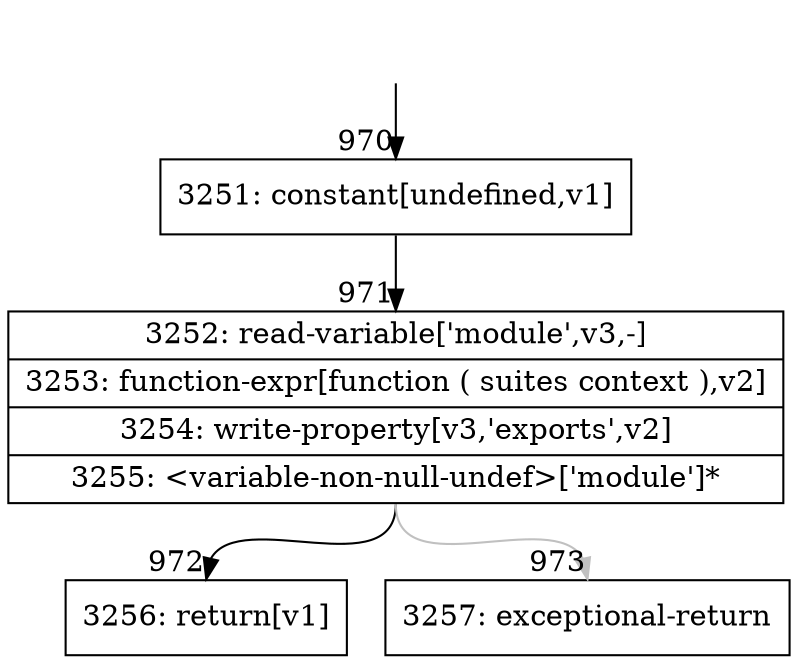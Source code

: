 digraph {
rankdir="TD"
BB_entry86[shape=none,label=""];
BB_entry86 -> BB970 [tailport=s, headport=n, headlabel="    970"]
BB970 [shape=record label="{3251: constant[undefined,v1]}" ] 
BB970 -> BB971 [tailport=s, headport=n, headlabel="      971"]
BB971 [shape=record label="{3252: read-variable['module',v3,-]|3253: function-expr[function ( suites context ),v2]|3254: write-property[v3,'exports',v2]|3255: \<variable-non-null-undef\>['module']*}" ] 
BB971 -> BB972 [tailport=s, headport=n, headlabel="      972"]
BB971 -> BB973 [tailport=s, headport=n, color=gray, headlabel="      973"]
BB972 [shape=record label="{3256: return[v1]}" ] 
BB973 [shape=record label="{3257: exceptional-return}" ] 
//#$~ 1112
}
